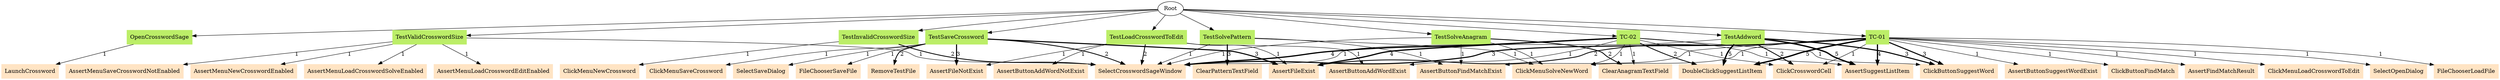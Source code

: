 // TC <-> LK
digraph {
	Root
	OpenCrosswordSage [color=darkolivegreen2 shape=box style=filled]
		Root -> OpenCrosswordSage
	LaunchCrossword [color=bisque shape=box style=filled]
	TestValidCrosswordSize [color=darkolivegreen2 shape=box style=filled]
		Root -> TestValidCrosswordSize
	SelectCrosswordSageWindow [color=bisque shape=box style=filled]
	AssertMenuNewCrosswordEnabled [color=bisque shape=box style=filled]
	AssertMenuLoadCrosswordSolveEnabled [color=bisque shape=box style=filled]
	AssertMenuLoadCrosswordEditEnabled [color=bisque shape=box style=filled]
	AssertMenuSaveCrosswordNotEnabled [color=bisque shape=box style=filled]
	TestInvalidCrosswordSize [color=darkolivegreen2 shape=box style=filled]
		Root -> TestInvalidCrosswordSize
	SelectCrosswordSageWindow [color=bisque shape=box style=filled]
	ClickMenuNewCrossword [color=bisque shape=box style=filled]
	SelectCrosswordSageWindow [color=bisque shape=box style=filled]
	TestAddword [color=darkolivegreen2 shape=box style=filled]
		Root -> TestAddword
	SelectCrosswordSageWindow [color=bisque shape=box style=filled]
	DoubleClickSuggestListItem [color=bisque shape=box style=filled]
	AssertSuggestListItem [color=bisque shape=box style=filled]
	DoubleClickSuggestListItem [color=bisque shape=box style=filled]
	ClickCrosswordCell [color=bisque shape=box style=filled]
	ClickButtonSuggestWord [color=bisque shape=box style=filled]
	DoubleClickSuggestListItem [color=bisque shape=box style=filled]
	AssertSuggestListItem [color=bisque shape=box style=filled]
	ClickButtonSuggestWord [color=bisque shape=box style=filled]
	DoubleClickSuggestListItem [color=bisque shape=box style=filled]
	ClickCrosswordCell [color=bisque shape=box style=filled]
	ClickButtonSuggestWord [color=bisque shape=box style=filled]
	DoubleClickSuggestListItem [color=bisque shape=box style=filled]
	AssertSuggestListItem [color=bisque shape=box style=filled]
	AssertSuggestListItem [color=bisque shape=box style=filled]
	AssertSuggestListItem [color=bisque shape=box style=filled]
	TestSaveCrossword [color=darkolivegreen2 shape=box style=filled]
		Root -> TestSaveCrossword
	SelectCrosswordSageWindow [color=bisque shape=box style=filled]
	AssertFileNotExist [color=bisque shape=box style=filled]
	AssertFileExist [color=bisque shape=box style=filled]
	AssertFileExist [color=bisque shape=box style=filled]
	RemoveTestFile [color=bisque shape=box style=filled]
	AssertFileNotExist [color=bisque shape=box style=filled]
	SelectCrosswordSageWindow [color=bisque shape=box style=filled]
	ClickMenuSaveCrossword [color=bisque shape=box style=filled]
	SelectSaveDialog [color=bisque shape=box style=filled]
	FileChooserSaveFile [color=bisque shape=box style=filled]
	AssertFileExist [color=bisque shape=box style=filled]
	RemoveTestFile [color=bisque shape=box style=filled]
	AssertFileNotExist [color=bisque shape=box style=filled]
	TestLoadCrosswordToEdit [color=darkolivegreen2 shape=box style=filled]
		Root -> TestLoadCrosswordToEdit
	AssertFileNotExist [color=bisque shape=box style=filled]
	SelectCrosswordSageWindow [color=bisque shape=box style=filled]
	AssertButtonAddWordNotExist [color=bisque shape=box style=filled]
	AssertFileExist [color=bisque shape=box style=filled]
	SelectCrosswordSageWindow [color=bisque shape=box style=filled]
	AssertButtonAddWordExist [color=bisque shape=box style=filled]
	TestSolvePattern [color=darkolivegreen2 shape=box style=filled]
		Root -> TestSolvePattern
	SelectCrosswordSageWindow [color=bisque shape=box style=filled]
	ClickMenuSolveNewWord [color=bisque shape=box style=filled]
	AssertButtonFindMatchExist [color=bisque shape=box style=filled]
	ClearPatternTextField [color=bisque shape=box style=filled]
	ClearPatternTextField [color=bisque shape=box style=filled]
	ClearPatternTextField [color=bisque shape=box style=filled]
	TestSolveAnagram [color=darkolivegreen2 shape=box style=filled]
		Root -> TestSolveAnagram
	SelectCrosswordSageWindow [color=bisque shape=box style=filled]
	ClickMenuSolveNewWord [color=bisque shape=box style=filled]
	AssertButtonFindMatchExist [color=bisque shape=box style=filled]
	ClearAnagramTextField [color=bisque shape=box style=filled]
	ClearAnagramTextField [color=bisque shape=box style=filled]
	"TC-01" [color=darkolivegreen2 shape=box style=filled]
		Root -> "TC-01"
	SelectCrosswordSageWindow [color=bisque shape=box style=filled]
	ClickCrosswordCell [color=bisque shape=box style=filled]
	ClickButtonSuggestWord [color=bisque shape=box style=filled]
	DoubleClickSuggestListItem [color=bisque shape=box style=filled]
	ClickButtonSuggestWord [color=bisque shape=box style=filled]
	DoubleClickSuggestListItem [color=bisque shape=box style=filled]
	AssertSuggestListItem [color=bisque shape=box style=filled]
	AssertButtonSuggestWordExist [color=bisque shape=box style=filled]
	ClickButtonSuggestWord [color=bisque shape=box style=filled]
	DoubleClickSuggestListItem [color=bisque shape=box style=filled]
	AssertSuggestListItem [color=bisque shape=box style=filled]
	DoubleClickSuggestListItem [color=bisque shape=box style=filled]
	AssertSuggestListItem [color=bisque shape=box style=filled]
	AssertFileExist [color=bisque shape=box style=filled]
	SelectCrosswordSageWindow [color=bisque shape=box style=filled]
	ClickMenuSolveNewWord [color=bisque shape=box style=filled]
	AssertButtonFindMatchExist [color=bisque shape=box style=filled]
	ClickButtonFindMatch [color=bisque shape=box style=filled]
	AssertFindMatchResult [color=bisque shape=box style=filled]
	ClickMenuLoadCrosswordToEdit [color=bisque shape=box style=filled]
	SelectOpenDialog [color=bisque shape=box style=filled]
	FileChooserLoadFile [color=bisque shape=box style=filled]
	SelectCrosswordSageWindow [color=bisque shape=box style=filled]
	DoubleClickSuggestListItem [color=bisque shape=box style=filled]
	AssertSuggestListItem [color=bisque shape=box style=filled]
	AssertFileExist [color=bisque shape=box style=filled]
	"TC-02" [color=darkolivegreen2 shape=box style=filled]
		Root -> "TC-02"
	SelectCrosswordSageWindow [color=bisque shape=box style=filled]
	ClickMenuSolveNewWord [color=bisque shape=box style=filled]
	ClearAnagramTextField [color=bisque shape=box style=filled]
	AssertFileExist [color=bisque shape=box style=filled]
	SelectCrosswordSageWindow [color=bisque shape=box style=filled]
	ClickCrosswordCell [color=bisque shape=box style=filled]
	ClickButtonSuggestWord [color=bisque shape=box style=filled]
	DoubleClickSuggestListItem [color=bisque shape=box style=filled]
	SelectCrosswordSageWindow [color=bisque shape=box style=filled]
	AssertButtonAddWordExist [color=bisque shape=box style=filled]
	DoubleClickSuggestListItem [color=bisque shape=box style=filled]
	AssertSuggestListItem [color=bisque shape=box style=filled]
	SelectCrosswordSageWindow [color=bisque shape=box style=filled]
	AssertFileExist [color=bisque shape=box style=filled]
	AssertFileExist [color=bisque shape=box style=filled]
	AssertFileExist [color=bisque shape=box style=filled]
		"TC-01" -> AssertButtonSuggestWordExist [label=1 penwidth=1.0]
		TestSaveCrossword -> SelectSaveDialog [label=1 penwidth=1.0]
		"TC-02" -> AssertSuggestListItem [label=1 penwidth=1.0]
		TestAddword -> AssertSuggestListItem [label=5 penwidth=3.32192809489]
		"TC-01" -> FileChooserLoadFile [label=1 penwidth=1.0]
		TestSaveCrossword -> SelectCrosswordSageWindow [label=2 penwidth=2.0]
		TestSaveCrossword -> AssertFileExist [label=3 penwidth=2.58496250072]
		TestValidCrosswordSize -> AssertMenuLoadCrosswordSolveEnabled [label=1 penwidth=1.0]
		TestLoadCrosswordToEdit -> AssertButtonAddWordExist [label=1 penwidth=1.0]
		"TC-02" -> ClickButtonSuggestWord [label=1 penwidth=1.0]
		"TC-01" -> ClickMenuLoadCrosswordToEdit [label=1 penwidth=1.0]
		TestSaveCrossword -> ClickMenuSaveCrossword [label=1 penwidth=1.0]
		"TC-02" -> ClickMenuSolveNewWord [label=1 penwidth=1.0]
		"TC-01" -> AssertFindMatchResult [label=1 penwidth=1.0]
		"TC-02" -> AssertFileExist [label=4 penwidth=3.0]
		TestInvalidCrosswordSize -> SelectCrosswordSageWindow [label=2 penwidth=2.0]
		"TC-01" -> SelectOpenDialog [label=1 penwidth=1.0]
		TestValidCrosswordSize -> SelectCrosswordSageWindow [label=1 penwidth=1.0]
		"TC-02" -> AssertButtonAddWordExist [label=1 penwidth=1.0]
		TestLoadCrosswordToEdit -> AssertFileExist [label=1 penwidth=1.0]
		TestSaveCrossword -> FileChooserSaveFile [label=1 penwidth=1.0]
		"TC-01" -> ClickButtonFindMatch [label=1 penwidth=1.0]
		TestSolveAnagram -> ClickMenuSolveNewWord [label=1 penwidth=1.0]
		TestLoadCrosswordToEdit -> AssertButtonAddWordNotExist [label=1 penwidth=1.0]
		"TC-02" -> DoubleClickSuggestListItem [label=2 penwidth=2.0]
		TestValidCrosswordSize -> AssertMenuNewCrosswordEnabled [label=1 penwidth=1.0]
		"TC-01" -> ClickMenuSolveNewWord [label=1 penwidth=1.0]
		"TC-02" -> ClickCrosswordCell [label=1 penwidth=1.0]
		TestSaveCrossword -> RemoveTestFile [label=2 penwidth=2.0]
		"TC-01" -> AssertButtonFindMatchExist [label=1 penwidth=1.0]
		"TC-01" -> DoubleClickSuggestListItem [label=5 penwidth=3.32192809489]
		"TC-01" -> ClickCrosswordCell [label=1 penwidth=1.0]
		"TC-02" -> ClearAnagramTextField [label=1 penwidth=1.0]
		TestSolvePattern -> ClickMenuSolveNewWord [label=1 penwidth=1.0]
		OpenCrosswordSage -> LaunchCrossword [label=1 penwidth=1.0]
		"TC-01" -> SelectCrosswordSageWindow [label=3 penwidth=2.58496250072]
		TestSolveAnagram -> SelectCrosswordSageWindow [label=1 penwidth=1.0]
		"TC-01" -> ClickButtonSuggestWord [label=3 penwidth=2.58496250072]
		"TC-01" -> AssertFileExist [label=2 penwidth=2.0]
		TestAddword -> SelectCrosswordSageWindow [label=1 penwidth=1.0]
		"TC-02" -> SelectCrosswordSageWindow [label=4 penwidth=3.0]
		TestSaveCrossword -> AssertFileNotExist [label=3 penwidth=2.58496250072]
		TestSolveAnagram -> AssertButtonFindMatchExist [label=1 penwidth=1.0]
		TestLoadCrosswordToEdit -> AssertFileNotExist [label=1 penwidth=1.0]
		TestValidCrosswordSize -> AssertMenuSaveCrosswordNotEnabled [label=1 penwidth=1.0]
		TestSolvePattern -> ClearPatternTextField [label=3 penwidth=2.58496250072]
		TestInvalidCrosswordSize -> ClickMenuNewCrossword [label=1 penwidth=1.0]
		TestValidCrosswordSize -> AssertMenuLoadCrosswordEditEnabled [label=1 penwidth=1.0]
		TestAddword -> ClickCrosswordCell [label=2 penwidth=2.0]
		TestLoadCrosswordToEdit -> SelectCrosswordSageWindow [label=2 penwidth=2.0]
		TestSolveAnagram -> ClearAnagramTextField [label=2 penwidth=2.0]
		TestAddword -> DoubleClickSuggestListItem [label=5 penwidth=3.32192809489]
		TestSolvePattern -> SelectCrosswordSageWindow [label=1 penwidth=1.0]
		TestSolvePattern -> AssertButtonFindMatchExist [label=1 penwidth=1.0]
		TestAddword -> ClickButtonSuggestWord [label=3 penwidth=2.58496250072]
		"TC-01" -> AssertSuggestListItem [label=4 penwidth=3.0]
}